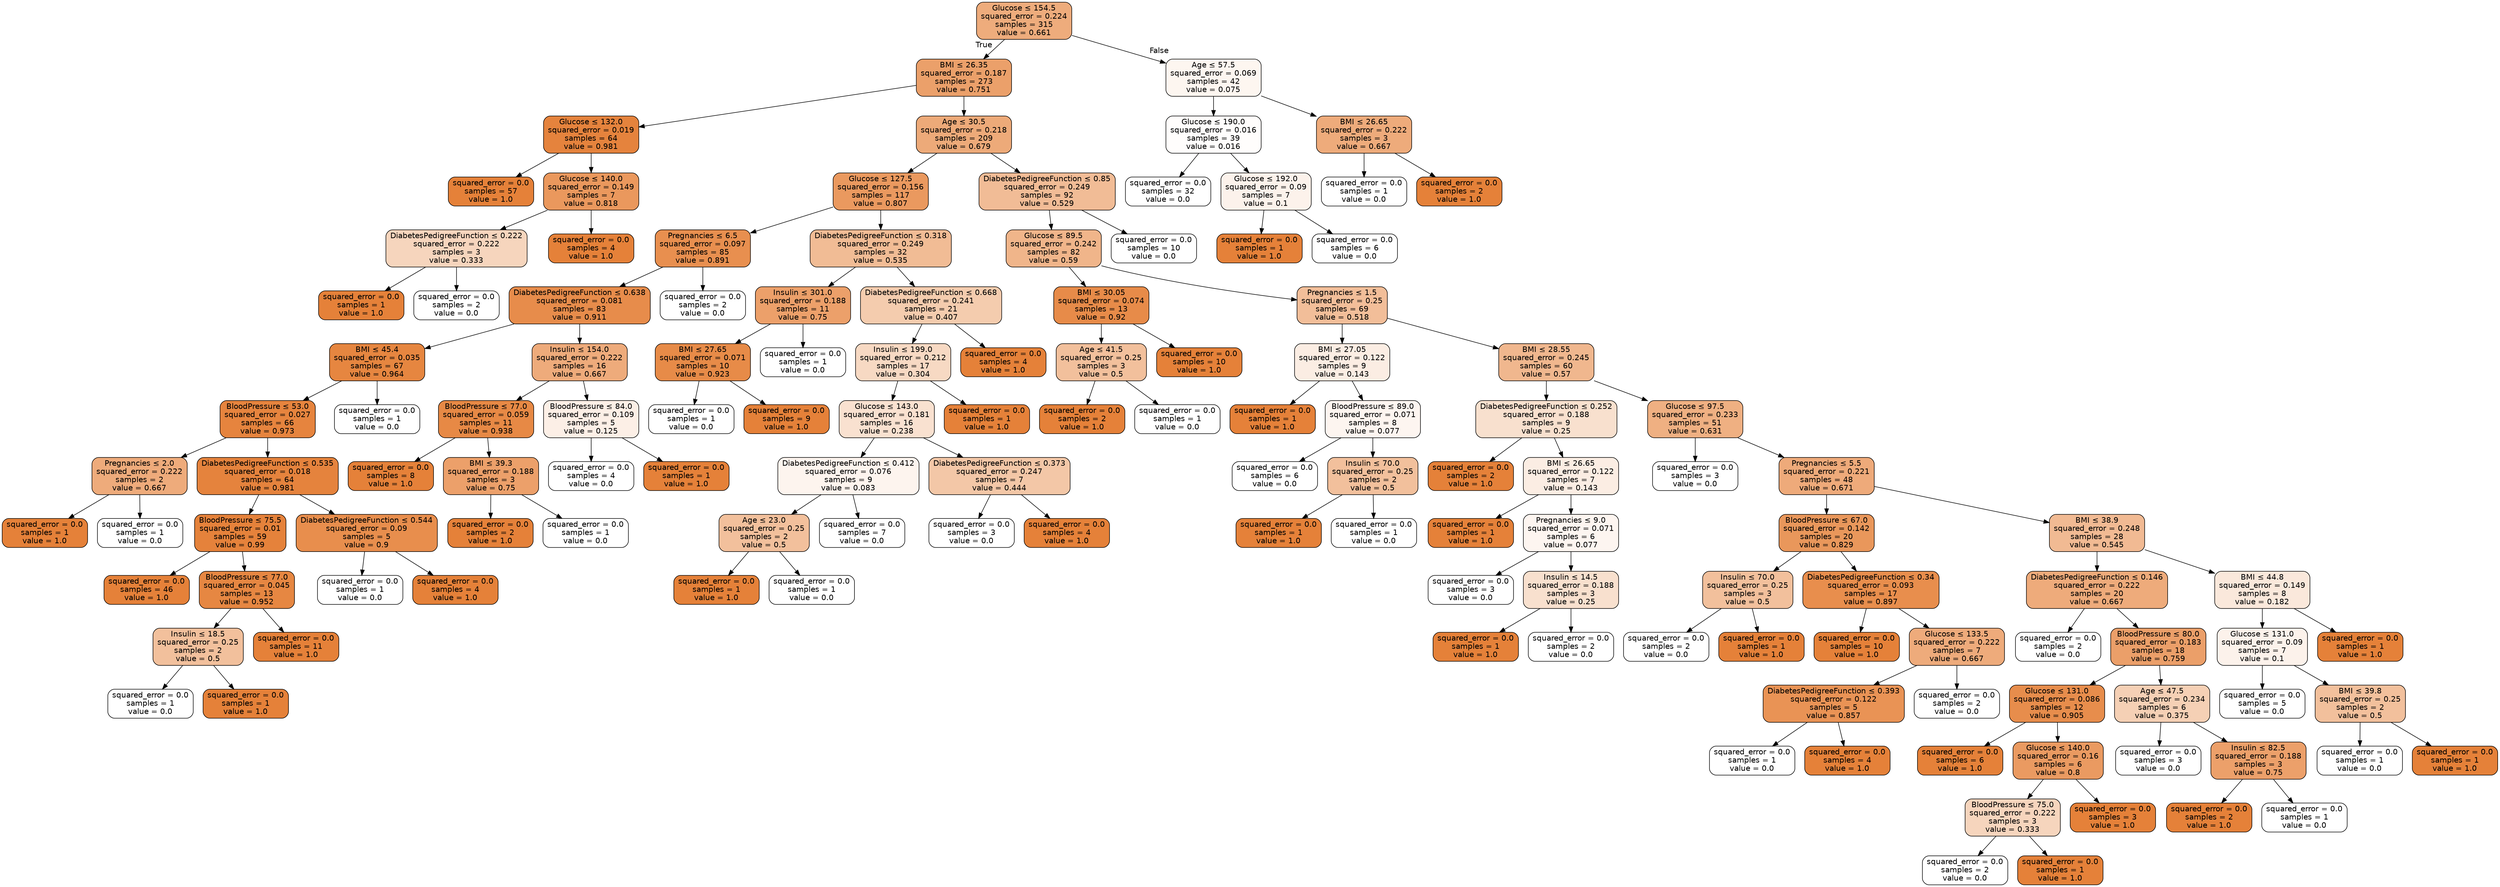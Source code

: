 digraph Tree {
node [shape=box, style="filled, rounded", color="black", fontname="helvetica"] ;
edge [fontname="helvetica"] ;
0 [label=<Glucose &le; 154.5<br/>squared_error = 0.224<br/>samples = 315<br/>value = 0.661>, fillcolor="#eeac7c"] ;
1 [label=<BMI &le; 26.35<br/>squared_error = 0.187<br/>samples = 273<br/>value = 0.751>, fillcolor="#eba06a"] ;
0 -> 1 [labeldistance=2.5, labelangle=45, headlabel="True"] ;
2 [label=<Glucose &le; 132.0<br/>squared_error = 0.019<br/>samples = 64<br/>value = 0.981>, fillcolor="#e5833d"] ;
1 -> 2 ;
3 [label=<squared_error = 0.0<br/>samples = 57<br/>value = 1.0>, fillcolor="#e58139"] ;
2 -> 3 ;
4 [label=<Glucose &le; 140.0<br/>squared_error = 0.149<br/>samples = 7<br/>value = 0.818>, fillcolor="#ea985d"] ;
2 -> 4 ;
5 [label=<DiabetesPedigreeFunction &le; 0.222<br/>squared_error = 0.222<br/>samples = 3<br/>value = 0.333>, fillcolor="#f6d5bd"] ;
4 -> 5 ;
6 [label=<squared_error = 0.0<br/>samples = 1<br/>value = 1.0>, fillcolor="#e58139"] ;
5 -> 6 ;
7 [label=<squared_error = 0.0<br/>samples = 2<br/>value = 0.0>, fillcolor="#ffffff"] ;
5 -> 7 ;
8 [label=<squared_error = 0.0<br/>samples = 4<br/>value = 1.0>, fillcolor="#e58139"] ;
4 -> 8 ;
9 [label=<Age &le; 30.5<br/>squared_error = 0.218<br/>samples = 209<br/>value = 0.679>, fillcolor="#edaa79"] ;
1 -> 9 ;
10 [label=<Glucose &le; 127.5<br/>squared_error = 0.156<br/>samples = 117<br/>value = 0.807>, fillcolor="#ea995f"] ;
9 -> 10 ;
11 [label=<Pregnancies &le; 6.5<br/>squared_error = 0.097<br/>samples = 85<br/>value = 0.891>, fillcolor="#e88f4f"] ;
10 -> 11 ;
12 [label=<DiabetesPedigreeFunction &le; 0.638<br/>squared_error = 0.081<br/>samples = 83<br/>value = 0.911>, fillcolor="#e78c4b"] ;
11 -> 12 ;
13 [label=<BMI &le; 45.4<br/>squared_error = 0.035<br/>samples = 67<br/>value = 0.964>, fillcolor="#e68640"] ;
12 -> 13 ;
14 [label=<BloodPressure &le; 53.0<br/>squared_error = 0.027<br/>samples = 66<br/>value = 0.973>, fillcolor="#e6843e"] ;
13 -> 14 ;
15 [label=<Pregnancies &le; 2.0<br/>squared_error = 0.222<br/>samples = 2<br/>value = 0.667>, fillcolor="#eeab7b"] ;
14 -> 15 ;
16 [label=<squared_error = 0.0<br/>samples = 1<br/>value = 1.0>, fillcolor="#e58139"] ;
15 -> 16 ;
17 [label=<squared_error = 0.0<br/>samples = 1<br/>value = 0.0>, fillcolor="#ffffff"] ;
15 -> 17 ;
18 [label=<DiabetesPedigreeFunction &le; 0.535<br/>squared_error = 0.018<br/>samples = 64<br/>value = 0.981>, fillcolor="#e5833d"] ;
14 -> 18 ;
19 [label=<BloodPressure &le; 75.5<br/>squared_error = 0.01<br/>samples = 59<br/>value = 0.99>, fillcolor="#e5823b"] ;
18 -> 19 ;
20 [label=<squared_error = 0.0<br/>samples = 46<br/>value = 1.0>, fillcolor="#e58139"] ;
19 -> 20 ;
21 [label=<BloodPressure &le; 77.0<br/>squared_error = 0.045<br/>samples = 13<br/>value = 0.952>, fillcolor="#e68742"] ;
19 -> 21 ;
22 [label=<Insulin &le; 18.5<br/>squared_error = 0.25<br/>samples = 2<br/>value = 0.5>, fillcolor="#f2c09c"] ;
21 -> 22 ;
23 [label=<squared_error = 0.0<br/>samples = 1<br/>value = 0.0>, fillcolor="#ffffff"] ;
22 -> 23 ;
24 [label=<squared_error = 0.0<br/>samples = 1<br/>value = 1.0>, fillcolor="#e58139"] ;
22 -> 24 ;
25 [label=<squared_error = 0.0<br/>samples = 11<br/>value = 1.0>, fillcolor="#e58139"] ;
21 -> 25 ;
26 [label=<DiabetesPedigreeFunction &le; 0.544<br/>squared_error = 0.09<br/>samples = 5<br/>value = 0.9>, fillcolor="#e88e4d"] ;
18 -> 26 ;
27 [label=<squared_error = 0.0<br/>samples = 1<br/>value = 0.0>, fillcolor="#ffffff"] ;
26 -> 27 ;
28 [label=<squared_error = 0.0<br/>samples = 4<br/>value = 1.0>, fillcolor="#e58139"] ;
26 -> 28 ;
29 [label=<squared_error = 0.0<br/>samples = 1<br/>value = 0.0>, fillcolor="#ffffff"] ;
13 -> 29 ;
30 [label=<Insulin &le; 154.0<br/>squared_error = 0.222<br/>samples = 16<br/>value = 0.667>, fillcolor="#eeab7b"] ;
12 -> 30 ;
31 [label=<BloodPressure &le; 77.0<br/>squared_error = 0.059<br/>samples = 11<br/>value = 0.938>, fillcolor="#e78945"] ;
30 -> 31 ;
32 [label=<squared_error = 0.0<br/>samples = 8<br/>value = 1.0>, fillcolor="#e58139"] ;
31 -> 32 ;
33 [label=<BMI &le; 39.3<br/>squared_error = 0.188<br/>samples = 3<br/>value = 0.75>, fillcolor="#eca06a"] ;
31 -> 33 ;
34 [label=<squared_error = 0.0<br/>samples = 2<br/>value = 1.0>, fillcolor="#e58139"] ;
33 -> 34 ;
35 [label=<squared_error = 0.0<br/>samples = 1<br/>value = 0.0>, fillcolor="#ffffff"] ;
33 -> 35 ;
36 [label=<BloodPressure &le; 84.0<br/>squared_error = 0.109<br/>samples = 5<br/>value = 0.125>, fillcolor="#fcefe6"] ;
30 -> 36 ;
37 [label=<squared_error = 0.0<br/>samples = 4<br/>value = 0.0>, fillcolor="#ffffff"] ;
36 -> 37 ;
38 [label=<squared_error = 0.0<br/>samples = 1<br/>value = 1.0>, fillcolor="#e58139"] ;
36 -> 38 ;
39 [label=<squared_error = 0.0<br/>samples = 2<br/>value = 0.0>, fillcolor="#ffffff"] ;
11 -> 39 ;
40 [label=<DiabetesPedigreeFunction &le; 0.318<br/>squared_error = 0.249<br/>samples = 32<br/>value = 0.535>, fillcolor="#f1bc95"] ;
10 -> 40 ;
41 [label=<Insulin &le; 301.0<br/>squared_error = 0.188<br/>samples = 11<br/>value = 0.75>, fillcolor="#eca06a"] ;
40 -> 41 ;
42 [label=<BMI &le; 27.65<br/>squared_error = 0.071<br/>samples = 10<br/>value = 0.923>, fillcolor="#e78b48"] ;
41 -> 42 ;
43 [label=<squared_error = 0.0<br/>samples = 1<br/>value = 0.0>, fillcolor="#ffffff"] ;
42 -> 43 ;
44 [label=<squared_error = 0.0<br/>samples = 9<br/>value = 1.0>, fillcolor="#e58139"] ;
42 -> 44 ;
45 [label=<squared_error = 0.0<br/>samples = 1<br/>value = 0.0>, fillcolor="#ffffff"] ;
41 -> 45 ;
46 [label=<DiabetesPedigreeFunction &le; 0.668<br/>squared_error = 0.241<br/>samples = 21<br/>value = 0.407>, fillcolor="#f4ccae"] ;
40 -> 46 ;
47 [label=<Insulin &le; 199.0<br/>squared_error = 0.212<br/>samples = 17<br/>value = 0.304>, fillcolor="#f7d9c3"] ;
46 -> 47 ;
48 [label=<Glucose &le; 143.0<br/>squared_error = 0.181<br/>samples = 16<br/>value = 0.238>, fillcolor="#f9e1d0"] ;
47 -> 48 ;
49 [label=<DiabetesPedigreeFunction &le; 0.412<br/>squared_error = 0.076<br/>samples = 9<br/>value = 0.083>, fillcolor="#fdf4ee"] ;
48 -> 49 ;
50 [label=<Age &le; 23.0<br/>squared_error = 0.25<br/>samples = 2<br/>value = 0.5>, fillcolor="#f2c09c"] ;
49 -> 50 ;
51 [label=<squared_error = 0.0<br/>samples = 1<br/>value = 1.0>, fillcolor="#e58139"] ;
50 -> 51 ;
52 [label=<squared_error = 0.0<br/>samples = 1<br/>value = 0.0>, fillcolor="#ffffff"] ;
50 -> 52 ;
53 [label=<squared_error = 0.0<br/>samples = 7<br/>value = 0.0>, fillcolor="#ffffff"] ;
49 -> 53 ;
54 [label=<DiabetesPedigreeFunction &le; 0.373<br/>squared_error = 0.247<br/>samples = 7<br/>value = 0.444>, fillcolor="#f3c7a7"] ;
48 -> 54 ;
55 [label=<squared_error = 0.0<br/>samples = 3<br/>value = 0.0>, fillcolor="#ffffff"] ;
54 -> 55 ;
56 [label=<squared_error = 0.0<br/>samples = 4<br/>value = 1.0>, fillcolor="#e58139"] ;
54 -> 56 ;
57 [label=<squared_error = 0.0<br/>samples = 1<br/>value = 1.0>, fillcolor="#e58139"] ;
47 -> 57 ;
58 [label=<squared_error = 0.0<br/>samples = 4<br/>value = 1.0>, fillcolor="#e58139"] ;
46 -> 58 ;
59 [label=<DiabetesPedigreeFunction &le; 0.85<br/>squared_error = 0.249<br/>samples = 92<br/>value = 0.529>, fillcolor="#f1bc96"] ;
9 -> 59 ;
60 [label=<Glucose &le; 89.5<br/>squared_error = 0.242<br/>samples = 82<br/>value = 0.59>, fillcolor="#f0b58a"] ;
59 -> 60 ;
61 [label=<BMI &le; 30.05<br/>squared_error = 0.074<br/>samples = 13<br/>value = 0.92>, fillcolor="#e78b49"] ;
60 -> 61 ;
62 [label=<Age &le; 41.5<br/>squared_error = 0.25<br/>samples = 3<br/>value = 0.5>, fillcolor="#f2c09c"] ;
61 -> 62 ;
63 [label=<squared_error = 0.0<br/>samples = 2<br/>value = 1.0>, fillcolor="#e58139"] ;
62 -> 63 ;
64 [label=<squared_error = 0.0<br/>samples = 1<br/>value = 0.0>, fillcolor="#ffffff"] ;
62 -> 64 ;
65 [label=<squared_error = 0.0<br/>samples = 10<br/>value = 1.0>, fillcolor="#e58139"] ;
61 -> 65 ;
66 [label=<Pregnancies &le; 1.5<br/>squared_error = 0.25<br/>samples = 69<br/>value = 0.518>, fillcolor="#f2be99"] ;
60 -> 66 ;
67 [label=<BMI &le; 27.05<br/>squared_error = 0.122<br/>samples = 9<br/>value = 0.143>, fillcolor="#fbede3"] ;
66 -> 67 ;
68 [label=<squared_error = 0.0<br/>samples = 1<br/>value = 1.0>, fillcolor="#e58139"] ;
67 -> 68 ;
69 [label=<BloodPressure &le; 89.0<br/>squared_error = 0.071<br/>samples = 8<br/>value = 0.077>, fillcolor="#fdf5f0"] ;
67 -> 69 ;
70 [label=<squared_error = 0.0<br/>samples = 6<br/>value = 0.0>, fillcolor="#ffffff"] ;
69 -> 70 ;
71 [label=<Insulin &le; 70.0<br/>squared_error = 0.25<br/>samples = 2<br/>value = 0.5>, fillcolor="#f2c09c"] ;
69 -> 71 ;
72 [label=<squared_error = 0.0<br/>samples = 1<br/>value = 1.0>, fillcolor="#e58139"] ;
71 -> 72 ;
73 [label=<squared_error = 0.0<br/>samples = 1<br/>value = 0.0>, fillcolor="#ffffff"] ;
71 -> 73 ;
74 [label=<BMI &le; 28.55<br/>squared_error = 0.245<br/>samples = 60<br/>value = 0.57>, fillcolor="#f0b78e"] ;
66 -> 74 ;
75 [label=<DiabetesPedigreeFunction &le; 0.252<br/>squared_error = 0.188<br/>samples = 9<br/>value = 0.25>, fillcolor="#f8e0ce"] ;
74 -> 75 ;
76 [label=<squared_error = 0.0<br/>samples = 2<br/>value = 1.0>, fillcolor="#e58139"] ;
75 -> 76 ;
77 [label=<BMI &le; 26.65<br/>squared_error = 0.122<br/>samples = 7<br/>value = 0.143>, fillcolor="#fbede3"] ;
75 -> 77 ;
78 [label=<squared_error = 0.0<br/>samples = 1<br/>value = 1.0>, fillcolor="#e58139"] ;
77 -> 78 ;
79 [label=<Pregnancies &le; 9.0<br/>squared_error = 0.071<br/>samples = 6<br/>value = 0.077>, fillcolor="#fdf5f0"] ;
77 -> 79 ;
80 [label=<squared_error = 0.0<br/>samples = 3<br/>value = 0.0>, fillcolor="#ffffff"] ;
79 -> 80 ;
81 [label=<Insulin &le; 14.5<br/>squared_error = 0.188<br/>samples = 3<br/>value = 0.25>, fillcolor="#f8e0ce"] ;
79 -> 81 ;
82 [label=<squared_error = 0.0<br/>samples = 1<br/>value = 1.0>, fillcolor="#e58139"] ;
81 -> 82 ;
83 [label=<squared_error = 0.0<br/>samples = 2<br/>value = 0.0>, fillcolor="#ffffff"] ;
81 -> 83 ;
84 [label=<Glucose &le; 97.5<br/>squared_error = 0.233<br/>samples = 51<br/>value = 0.631>, fillcolor="#efb082"] ;
74 -> 84 ;
85 [label=<squared_error = 0.0<br/>samples = 3<br/>value = 0.0>, fillcolor="#ffffff"] ;
84 -> 85 ;
86 [label=<Pregnancies &le; 5.5<br/>squared_error = 0.221<br/>samples = 48<br/>value = 0.671>, fillcolor="#eeaa7a"] ;
84 -> 86 ;
87 [label=<BloodPressure &le; 67.0<br/>squared_error = 0.142<br/>samples = 20<br/>value = 0.829>, fillcolor="#e9975b"] ;
86 -> 87 ;
88 [label=<Insulin &le; 70.0<br/>squared_error = 0.25<br/>samples = 3<br/>value = 0.5>, fillcolor="#f2c09c"] ;
87 -> 88 ;
89 [label=<squared_error = 0.0<br/>samples = 2<br/>value = 0.0>, fillcolor="#ffffff"] ;
88 -> 89 ;
90 [label=<squared_error = 0.0<br/>samples = 1<br/>value = 1.0>, fillcolor="#e58139"] ;
88 -> 90 ;
91 [label=<DiabetesPedigreeFunction &le; 0.34<br/>squared_error = 0.093<br/>samples = 17<br/>value = 0.897>, fillcolor="#e88e4d"] ;
87 -> 91 ;
92 [label=<squared_error = 0.0<br/>samples = 10<br/>value = 1.0>, fillcolor="#e58139"] ;
91 -> 92 ;
93 [label=<Glucose &le; 133.5<br/>squared_error = 0.222<br/>samples = 7<br/>value = 0.667>, fillcolor="#eeab7b"] ;
91 -> 93 ;
94 [label=<DiabetesPedigreeFunction &le; 0.393<br/>squared_error = 0.122<br/>samples = 5<br/>value = 0.857>, fillcolor="#e99355"] ;
93 -> 94 ;
95 [label=<squared_error = 0.0<br/>samples = 1<br/>value = 0.0>, fillcolor="#ffffff"] ;
94 -> 95 ;
96 [label=<squared_error = 0.0<br/>samples = 4<br/>value = 1.0>, fillcolor="#e58139"] ;
94 -> 96 ;
97 [label=<squared_error = 0.0<br/>samples = 2<br/>value = 0.0>, fillcolor="#ffffff"] ;
93 -> 97 ;
98 [label=<BMI &le; 38.9<br/>squared_error = 0.248<br/>samples = 28<br/>value = 0.545>, fillcolor="#f1ba93"] ;
86 -> 98 ;
99 [label=<DiabetesPedigreeFunction &le; 0.146<br/>squared_error = 0.222<br/>samples = 20<br/>value = 0.667>, fillcolor="#eeab7b"] ;
98 -> 99 ;
100 [label=<squared_error = 0.0<br/>samples = 2<br/>value = 0.0>, fillcolor="#ffffff"] ;
99 -> 100 ;
101 [label=<BloodPressure &le; 80.0<br/>squared_error = 0.183<br/>samples = 18<br/>value = 0.759>, fillcolor="#eb9f69"] ;
99 -> 101 ;
102 [label=<Glucose &le; 131.0<br/>squared_error = 0.086<br/>samples = 12<br/>value = 0.905>, fillcolor="#e78d4c"] ;
101 -> 102 ;
103 [label=<squared_error = 0.0<br/>samples = 6<br/>value = 1.0>, fillcolor="#e58139"] ;
102 -> 103 ;
104 [label=<Glucose &le; 140.0<br/>squared_error = 0.16<br/>samples = 6<br/>value = 0.8>, fillcolor="#ea9a61"] ;
102 -> 104 ;
105 [label=<BloodPressure &le; 75.0<br/>squared_error = 0.222<br/>samples = 3<br/>value = 0.333>, fillcolor="#f6d5bd"] ;
104 -> 105 ;
106 [label=<squared_error = 0.0<br/>samples = 2<br/>value = 0.0>, fillcolor="#ffffff"] ;
105 -> 106 ;
107 [label=<squared_error = 0.0<br/>samples = 1<br/>value = 1.0>, fillcolor="#e58139"] ;
105 -> 107 ;
108 [label=<squared_error = 0.0<br/>samples = 3<br/>value = 1.0>, fillcolor="#e58139"] ;
104 -> 108 ;
109 [label=<Age &le; 47.5<br/>squared_error = 0.234<br/>samples = 6<br/>value = 0.375>, fillcolor="#f5d0b5"] ;
101 -> 109 ;
110 [label=<squared_error = 0.0<br/>samples = 3<br/>value = 0.0>, fillcolor="#ffffff"] ;
109 -> 110 ;
111 [label=<Insulin &le; 82.5<br/>squared_error = 0.188<br/>samples = 3<br/>value = 0.75>, fillcolor="#eca06a"] ;
109 -> 111 ;
112 [label=<squared_error = 0.0<br/>samples = 2<br/>value = 1.0>, fillcolor="#e58139"] ;
111 -> 112 ;
113 [label=<squared_error = 0.0<br/>samples = 1<br/>value = 0.0>, fillcolor="#ffffff"] ;
111 -> 113 ;
114 [label=<BMI &le; 44.8<br/>squared_error = 0.149<br/>samples = 8<br/>value = 0.182>, fillcolor="#fae8db"] ;
98 -> 114 ;
115 [label=<Glucose &le; 131.0<br/>squared_error = 0.09<br/>samples = 7<br/>value = 0.1>, fillcolor="#fcf2eb"] ;
114 -> 115 ;
116 [label=<squared_error = 0.0<br/>samples = 5<br/>value = 0.0>, fillcolor="#ffffff"] ;
115 -> 116 ;
117 [label=<BMI &le; 39.8<br/>squared_error = 0.25<br/>samples = 2<br/>value = 0.5>, fillcolor="#f2c09c"] ;
115 -> 117 ;
118 [label=<squared_error = 0.0<br/>samples = 1<br/>value = 0.0>, fillcolor="#ffffff"] ;
117 -> 118 ;
119 [label=<squared_error = 0.0<br/>samples = 1<br/>value = 1.0>, fillcolor="#e58139"] ;
117 -> 119 ;
120 [label=<squared_error = 0.0<br/>samples = 1<br/>value = 1.0>, fillcolor="#e58139"] ;
114 -> 120 ;
121 [label=<squared_error = 0.0<br/>samples = 10<br/>value = 0.0>, fillcolor="#ffffff"] ;
59 -> 121 ;
122 [label=<Age &le; 57.5<br/>squared_error = 0.069<br/>samples = 42<br/>value = 0.075>, fillcolor="#fdf6f0"] ;
0 -> 122 [labeldistance=2.5, labelangle=-45, headlabel="False"] ;
123 [label=<Glucose &le; 190.0<br/>squared_error = 0.016<br/>samples = 39<br/>value = 0.016>, fillcolor="#fffdfc"] ;
122 -> 123 ;
124 [label=<squared_error = 0.0<br/>samples = 32<br/>value = 0.0>, fillcolor="#ffffff"] ;
123 -> 124 ;
125 [label=<Glucose &le; 192.0<br/>squared_error = 0.09<br/>samples = 7<br/>value = 0.1>, fillcolor="#fcf2eb"] ;
123 -> 125 ;
126 [label=<squared_error = 0.0<br/>samples = 1<br/>value = 1.0>, fillcolor="#e58139"] ;
125 -> 126 ;
127 [label=<squared_error = 0.0<br/>samples = 6<br/>value = 0.0>, fillcolor="#ffffff"] ;
125 -> 127 ;
128 [label=<BMI &le; 26.65<br/>squared_error = 0.222<br/>samples = 3<br/>value = 0.667>, fillcolor="#eeab7b"] ;
122 -> 128 ;
129 [label=<squared_error = 0.0<br/>samples = 1<br/>value = 0.0>, fillcolor="#ffffff"] ;
128 -> 129 ;
130 [label=<squared_error = 0.0<br/>samples = 2<br/>value = 1.0>, fillcolor="#e58139"] ;
128 -> 130 ;
}